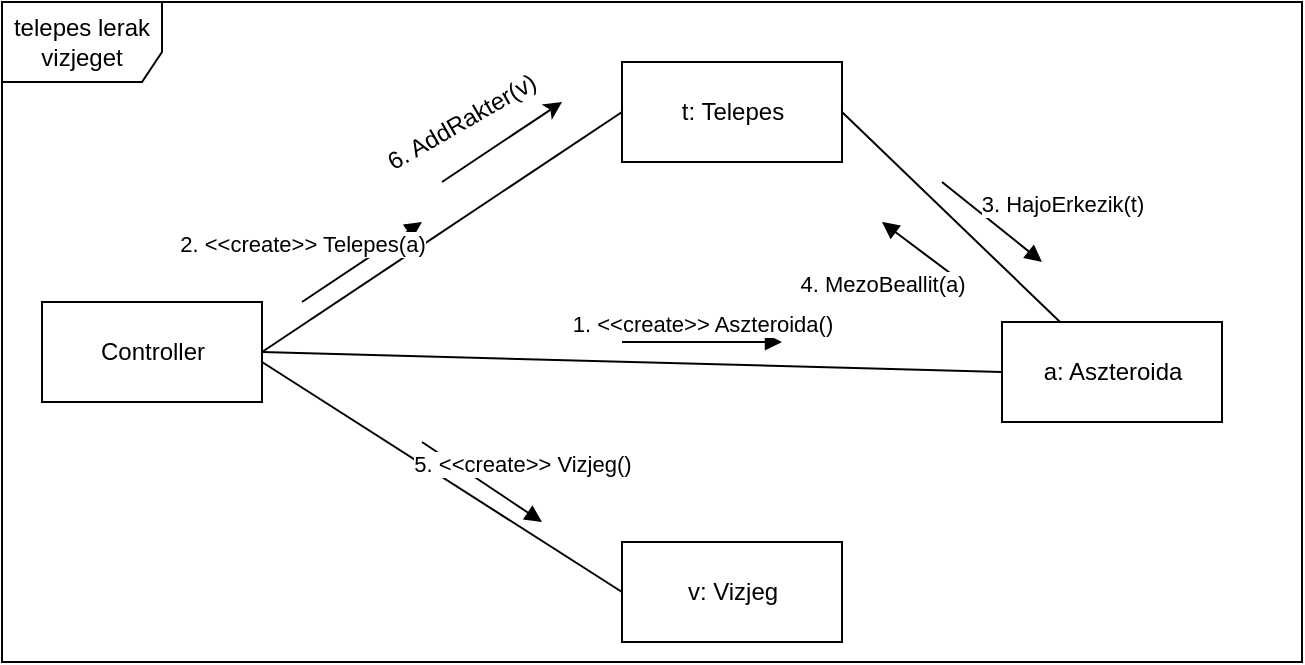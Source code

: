 <mxfile version="14.4.8" type="github">
  <diagram id="oNhxpNQNFjjKIULzhIJx" name="Page-1">
    <mxGraphModel dx="782" dy="437" grid="1" gridSize="10" guides="1" tooltips="1" connect="1" arrows="1" fold="1" page="1" pageScale="1" pageWidth="827" pageHeight="1169" math="0" shadow="0">
      <root>
        <mxCell id="0" />
        <mxCell id="1" parent="0" />
        <mxCell id="HsXjUcxBc0kHgjDJDb9y-1" value="Controller" style="html=1;" parent="1" vertex="1">
          <mxGeometry x="80" y="260" width="110" height="50" as="geometry" />
        </mxCell>
        <mxCell id="HsXjUcxBc0kHgjDJDb9y-2" value="t: Telepes" style="html=1;" parent="1" vertex="1">
          <mxGeometry x="370" y="140" width="110" height="50" as="geometry" />
        </mxCell>
        <mxCell id="HsXjUcxBc0kHgjDJDb9y-3" value="a: Aszteroida" style="html=1;" parent="1" vertex="1">
          <mxGeometry x="560" y="270" width="110" height="50" as="geometry" />
        </mxCell>
        <mxCell id="HsXjUcxBc0kHgjDJDb9y-4" value="v: Vizjeg" style="html=1;" parent="1" vertex="1">
          <mxGeometry x="370" y="380" width="110" height="50" as="geometry" />
        </mxCell>
        <mxCell id="HsXjUcxBc0kHgjDJDb9y-5" value="" style="endArrow=none;html=1;entryX=0;entryY=0.5;entryDx=0;entryDy=0;exitX=1;exitY=0.5;exitDx=0;exitDy=0;" parent="1" source="HsXjUcxBc0kHgjDJDb9y-1" target="HsXjUcxBc0kHgjDJDb9y-2" edge="1">
          <mxGeometry width="50" height="50" relative="1" as="geometry">
            <mxPoint x="240" y="230" as="sourcePoint" />
            <mxPoint x="290" y="180" as="targetPoint" />
          </mxGeometry>
        </mxCell>
        <mxCell id="HsXjUcxBc0kHgjDJDb9y-6" value="" style="endArrow=none;html=1;exitX=1;exitY=0.5;exitDx=0;exitDy=0;entryX=0;entryY=0.5;entryDx=0;entryDy=0;" parent="1" source="HsXjUcxBc0kHgjDJDb9y-1" target="HsXjUcxBc0kHgjDJDb9y-3" edge="1">
          <mxGeometry width="50" height="50" relative="1" as="geometry">
            <mxPoint x="260" y="320" as="sourcePoint" />
            <mxPoint x="310" y="270" as="targetPoint" />
          </mxGeometry>
        </mxCell>
        <mxCell id="HsXjUcxBc0kHgjDJDb9y-7" value="" style="endArrow=none;html=1;exitX=0;exitY=0.5;exitDx=0;exitDy=0;" parent="1" source="HsXjUcxBc0kHgjDJDb9y-4" edge="1">
          <mxGeometry width="50" height="50" relative="1" as="geometry">
            <mxPoint x="140" y="340" as="sourcePoint" />
            <mxPoint x="190" y="290" as="targetPoint" />
          </mxGeometry>
        </mxCell>
        <mxCell id="HsXjUcxBc0kHgjDJDb9y-8" value="1. &amp;lt;&amp;lt;create&amp;gt;&amp;gt; Aszteroida()" style="html=1;verticalAlign=bottom;endArrow=block;" parent="1" edge="1">
          <mxGeometry width="80" relative="1" as="geometry">
            <mxPoint x="370" y="280" as="sourcePoint" />
            <mxPoint x="450" y="280" as="targetPoint" />
          </mxGeometry>
        </mxCell>
        <mxCell id="HsXjUcxBc0kHgjDJDb9y-9" value="2. &amp;lt;&amp;lt;create&amp;gt;&amp;gt; Telepes(a)" style="html=1;verticalAlign=bottom;endArrow=block;" parent="1" edge="1">
          <mxGeometry x="-0.692" y="17" width="80" relative="1" as="geometry">
            <mxPoint x="210" y="260" as="sourcePoint" />
            <mxPoint x="270" y="220" as="targetPoint" />
            <mxPoint as="offset" />
          </mxGeometry>
        </mxCell>
        <mxCell id="HsXjUcxBc0kHgjDJDb9y-10" value="" style="endArrow=none;html=1;entryX=1;entryY=0.5;entryDx=0;entryDy=0;" parent="1" source="HsXjUcxBc0kHgjDJDb9y-3" target="HsXjUcxBc0kHgjDJDb9y-2" edge="1">
          <mxGeometry width="50" height="50" relative="1" as="geometry">
            <mxPoint x="570" y="250" as="sourcePoint" />
            <mxPoint x="620" y="200" as="targetPoint" />
          </mxGeometry>
        </mxCell>
        <mxCell id="HsXjUcxBc0kHgjDJDb9y-11" value="3. HajoErkezik(t)" style="html=1;verticalAlign=bottom;endArrow=block;" parent="1" edge="1">
          <mxGeometry x="0.854" y="22" width="80" relative="1" as="geometry">
            <mxPoint x="530" y="200" as="sourcePoint" />
            <mxPoint x="580" y="240" as="targetPoint" />
            <mxPoint as="offset" />
          </mxGeometry>
        </mxCell>
        <mxCell id="HsXjUcxBc0kHgjDJDb9y-12" value="4. MezoBeallit(a)" style="html=1;verticalAlign=bottom;endArrow=block;" parent="1" edge="1">
          <mxGeometry x="0.04" y="32" width="80" relative="1" as="geometry">
            <mxPoint x="540" y="250" as="sourcePoint" />
            <mxPoint x="500" y="220" as="targetPoint" />
            <mxPoint as="offset" />
          </mxGeometry>
        </mxCell>
        <mxCell id="HsXjUcxBc0kHgjDJDb9y-13" value="5. &amp;lt;&amp;lt;create&amp;gt;&amp;gt; Vizjeg()&lt;span style=&quot;color: rgba(0 , 0 , 0 , 0) ; font-family: monospace ; font-size: 0px ; background-color: rgb(248 , 249 , 250)&quot;&gt;%3CmxGraphModel%3E%3Croot%3E%3CmxCell%20id%3D%220%22%2F%3E%3CmxCell%20id%3D%221%22%20parent%3D%220%22%2F%3E%3CmxCell%20id%3D%222%22%20value%3D%22%22%20style%3D%22endArrow%3Dclassic%3Bhtml%3D1%3B%22%20edge%3D%221%22%20parent%3D%221%22%3E%3CmxGeometry%20width%3D%2250%22%20height%3D%2250%22%20relative%3D%221%22%20as%3D%22geometry%22%3E%3CmxPoint%20x%3D%22280%22%20y%3D%22200%22%20as%3D%22sourcePoint%22%2F%3E%3CmxPoint%20x%3D%22340%22%20y%3D%22160%22%20as%3D%22targetPoint%22%2F%3E%3C%2FmxGeometry%3E%3C%2FmxCell%3E%3CmxCell%20id%3D%223%22%20value%3D%226.%20AddRakter(sz)%22%20style%3D%22text%3Bhtml%3D1%3BstrokeColor%3Dnone%3BfillColor%3Dnone%3Balign%3Dcenter%3BverticalAlign%3Dmiddle%3BwhiteSpace%3Dwrap%3Brounded%3D0%3Brotation%3D-30%3B%22%20vertex%3D%221%22%20parent%3D%221%22%3E%3CmxGeometry%20x%3D%22240%22%20y%3D%22160%22%20width%3D%22100%22%20height%3D%2220%22%20as%3D%22geometry%22%2F%3E%3C%2FmxCell%3E%3C%2Froot%3E%3C%2FmxGraphModel%3E()&lt;/span&gt;" style="html=1;verticalAlign=bottom;endArrow=block;" parent="1" edge="1">
          <mxGeometry x="0.462" y="11" width="80" relative="1" as="geometry">
            <mxPoint x="270" y="330" as="sourcePoint" />
            <mxPoint x="330" y="370" as="targetPoint" />
            <mxPoint as="offset" />
          </mxGeometry>
        </mxCell>
        <mxCell id="3s9PsIq8L3H6eVpP7jgP-1" value="" style="endArrow=classic;html=1;" parent="1" edge="1">
          <mxGeometry width="50" height="50" relative="1" as="geometry">
            <mxPoint x="280" y="200" as="sourcePoint" />
            <mxPoint x="340" y="160" as="targetPoint" />
          </mxGeometry>
        </mxCell>
        <mxCell id="3s9PsIq8L3H6eVpP7jgP-2" value="6. AddRakter(v)" style="text;html=1;strokeColor=none;fillColor=none;align=center;verticalAlign=middle;whiteSpace=wrap;rounded=0;rotation=-30;" parent="1" vertex="1">
          <mxGeometry x="240" y="160" width="100" height="20" as="geometry" />
        </mxCell>
        <mxCell id="_f4-Fhw11gEH3S1iaIGs-1" value="telepes lerak vizjeget" style="shape=umlFrame;whiteSpace=wrap;html=1;width=80;height=40;" vertex="1" parent="1">
          <mxGeometry x="60" y="110" width="650" height="330" as="geometry" />
        </mxCell>
      </root>
    </mxGraphModel>
  </diagram>
</mxfile>
